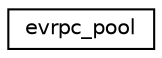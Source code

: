 digraph G
{
  edge [fontname="Helvetica",fontsize="10",labelfontname="Helvetica",labelfontsize="10"];
  node [fontname="Helvetica",fontsize="10",shape=record];
  rankdir="LR";
  Node1 [label="evrpc_pool",height=0.2,width=0.4,color="black", fillcolor="white", style="filled",URL="$structevrpc__pool.html"];
}
